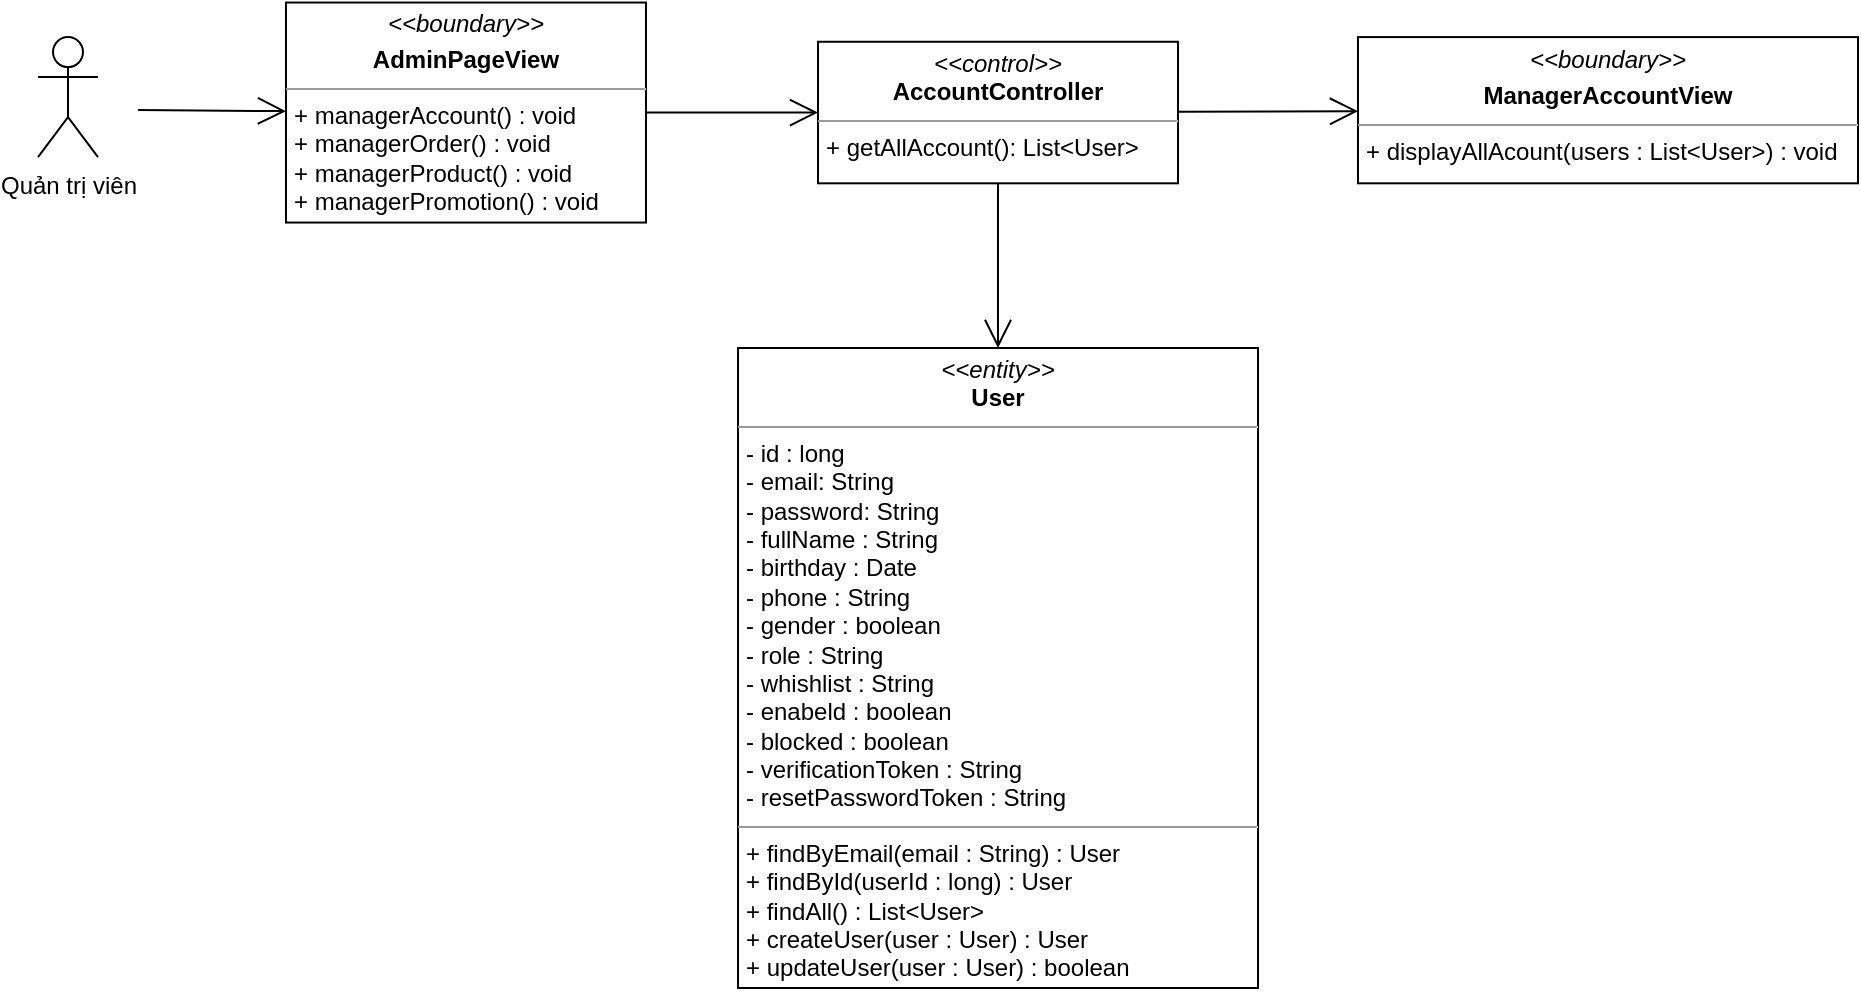 <mxfile version="14.7.6" type="device"><diagram id="IabAoE6qQH740ywjiqEj" name="Page-1"><mxGraphModel dx="1038" dy="521" grid="1" gridSize="10" guides="1" tooltips="1" connect="1" arrows="1" fold="1" page="1" pageScale="1" pageWidth="827" pageHeight="1169" math="0" shadow="0"><root><mxCell id="0"/><mxCell id="1" parent="0"/><mxCell id="fPeD0wAQGcPslvmE8Mgf-1" value="&lt;p style=&quot;margin: 0px ; margin-top: 4px ; text-align: center&quot;&gt;&lt;i&gt;&amp;lt;&amp;lt;boundary&amp;gt;&amp;gt;&lt;/i&gt;&lt;/p&gt;&lt;p style=&quot;margin: 0px ; margin-top: 4px ; text-align: center&quot;&gt;&lt;b&gt;ManagerAccountView&lt;/b&gt;&lt;/p&gt;&lt;hr size=&quot;1&quot;&gt;&lt;p style=&quot;margin: 0px ; margin-left: 4px&quot;&gt;&lt;span&gt;+ displayAllAcount(users : List&amp;lt;User&amp;gt;) : void&lt;/span&gt;&lt;/p&gt;" style="verticalAlign=top;align=left;overflow=fill;fontSize=12;fontFamily=Helvetica;html=1;" parent="1" vertex="1"><mxGeometry x="770" y="44.54" width="250" height="73.12" as="geometry"/></mxCell><mxCell id="fPeD0wAQGcPslvmE8Mgf-4" value="" style="endArrow=open;endFill=1;endSize=12;html=1;" parent="1" source="mIm5cBpM9z8cZF6PnfIY-3" target="fPeD0wAQGcPslvmE8Mgf-1" edge="1"><mxGeometry width="160" relative="1" as="geometry"><mxPoint x="331" y="160" as="sourcePoint"/><mxPoint x="420" y="240" as="targetPoint"/></mxGeometry></mxCell><mxCell id="fPeD0wAQGcPslvmE8Mgf-8" value="&lt;p style=&quot;margin: 0px ; margin-top: 4px ; text-align: center&quot;&gt;&lt;i&gt;&amp;lt;&amp;lt;entity&amp;gt;&amp;gt;&lt;/i&gt;&lt;br&gt;&lt;b&gt;User&lt;/b&gt;&lt;/p&gt;&lt;hr size=&quot;1&quot;&gt;&lt;p style=&quot;margin: 0px ; margin-left: 4px&quot;&gt;- id : long&lt;/p&gt;&lt;p style=&quot;margin: 0px ; margin-left: 4px&quot;&gt;- email: String&lt;br&gt;- password: String&lt;/p&gt;&lt;p style=&quot;margin: 0px ; margin-left: 4px&quot;&gt;- fullName : String&lt;/p&gt;&lt;p style=&quot;margin: 0px ; margin-left: 4px&quot;&gt;- birthday : Date&lt;/p&gt;&lt;p style=&quot;margin: 0px ; margin-left: 4px&quot;&gt;- phone : String&lt;/p&gt;&lt;p style=&quot;margin: 0px ; margin-left: 4px&quot;&gt;- gender : boolean&lt;/p&gt;&lt;p style=&quot;margin: 0px ; margin-left: 4px&quot;&gt;- role : String&lt;/p&gt;&lt;p style=&quot;margin: 0px ; margin-left: 4px&quot;&gt;- whishlist : String&lt;/p&gt;&lt;p style=&quot;margin: 0px ; margin-left: 4px&quot;&gt;- enabeld : boolean&lt;/p&gt;&lt;p style=&quot;margin: 0px ; margin-left: 4px&quot;&gt;- blocked : boolean&lt;/p&gt;&lt;p style=&quot;margin: 0px ; margin-left: 4px&quot;&gt;- verificationToken : String&lt;/p&gt;&lt;p style=&quot;margin: 0px ; margin-left: 4px&quot;&gt;- resetPasswordToken : String&lt;/p&gt;&lt;hr size=&quot;1&quot;&gt;&lt;p style=&quot;margin: 0px 0px 0px 4px&quot;&gt;+ findByEmail(email : String) : User&amp;nbsp;&lt;/p&gt;&lt;p style=&quot;margin: 0px 0px 0px 4px&quot;&gt;+ findById(userId : long) : User&lt;/p&gt;&lt;p style=&quot;margin: 0px 0px 0px 4px&quot;&gt;+ findAll() : List&amp;lt;User&amp;gt;&lt;/p&gt;&lt;p style=&quot;margin: 0px 0px 0px 4px&quot;&gt;+ createUser(user : User) : User&lt;/p&gt;&lt;p style=&quot;margin: 0px 0px 0px 4px&quot;&gt;+ updateUser(user : User) : boolean&lt;/p&gt;" style="verticalAlign=top;align=left;overflow=fill;fontSize=12;fontFamily=Helvetica;html=1;" parent="1" vertex="1"><mxGeometry x="460" y="200" width="260" height="320" as="geometry"/></mxCell><mxCell id="mIm5cBpM9z8cZF6PnfIY-3" value="&lt;p style=&quot;margin: 0px ; margin-top: 4px ; text-align: center&quot;&gt;&lt;i&gt;&amp;lt;&amp;lt;control&amp;gt;&amp;gt;&lt;/i&gt;&lt;br&gt;&lt;b&gt;AccountController&lt;/b&gt;&lt;/p&gt;&lt;hr size=&quot;1&quot;&gt;&lt;p style=&quot;margin: 0px ; margin-left: 4px&quot;&gt;+ getAllAccount(): List&amp;lt;User&amp;gt;&lt;br&gt;&lt;/p&gt;" style="verticalAlign=top;align=left;overflow=fill;fontSize=12;fontFamily=Helvetica;html=1;" parent="1" vertex="1"><mxGeometry x="500" y="46.88" width="180" height="70.78" as="geometry"/></mxCell><mxCell id="mIm5cBpM9z8cZF6PnfIY-8" value="" style="endArrow=open;endFill=1;endSize=12;html=1;" parent="1" source="mIm5cBpM9z8cZF6PnfIY-3" target="fPeD0wAQGcPslvmE8Mgf-8" edge="1"><mxGeometry width="160" relative="1" as="geometry"><mxPoint x="680" y="150" as="sourcePoint"/><mxPoint x="670" y="159.22" as="targetPoint"/></mxGeometry></mxCell><mxCell id="Ke6J0qE-F8s9iwpFcCnL-1" value="&lt;p style=&quot;margin: 0px ; margin-top: 4px ; text-align: center&quot;&gt;&lt;i&gt;&amp;lt;&amp;lt;boundary&amp;gt;&amp;gt;&lt;/i&gt;&lt;/p&gt;&lt;p style=&quot;margin: 0px ; margin-top: 4px ; text-align: center&quot;&gt;&lt;b&gt;AdminPageView&lt;/b&gt;&lt;/p&gt;&lt;hr size=&quot;1&quot;&gt;&lt;p style=&quot;margin: 0px ; margin-left: 4px&quot;&gt;&lt;span&gt;+ managerAccount() : void&lt;/span&gt;&lt;br&gt;&lt;/p&gt;&lt;p style=&quot;margin: 0px ; margin-left: 4px&quot;&gt;&lt;span&gt;+ managerOrder() : void&lt;/span&gt;&lt;/p&gt;&lt;p style=&quot;margin: 0px ; margin-left: 4px&quot;&gt;&lt;span&gt;+ managerProduct() : void&lt;/span&gt;&lt;/p&gt;&lt;p style=&quot;margin: 0px ; margin-left: 4px&quot;&gt;&lt;span&gt;+ managerPromotion() : void&lt;/span&gt;&lt;/p&gt;" style="verticalAlign=top;align=left;overflow=fill;fontSize=12;fontFamily=Helvetica;html=1;" parent="1" vertex="1"><mxGeometry x="234" y="27.27" width="180" height="110" as="geometry"/></mxCell><mxCell id="Ke6J0qE-F8s9iwpFcCnL-2" value="" style="endArrow=open;endFill=1;endSize=12;html=1;" parent="1" source="Ke6J0qE-F8s9iwpFcCnL-1" target="mIm5cBpM9z8cZF6PnfIY-3" edge="1"><mxGeometry width="160" relative="1" as="geometry"><mxPoint x="480" y="220" as="sourcePoint"/><mxPoint x="640" y="220" as="targetPoint"/></mxGeometry></mxCell><mxCell id="rmXtLZwvVvWMhK1NA1pM-1" value="Quản trị viên&lt;br&gt;" style="shape=umlActor;verticalLabelPosition=bottom;verticalAlign=top;html=1;" parent="1" vertex="1"><mxGeometry x="110" y="44.54" width="30" height="60" as="geometry"/></mxCell><mxCell id="rmXtLZwvVvWMhK1NA1pM-2" value="" style="endArrow=open;endFill=1;endSize=12;html=1;" parent="1" target="Ke6J0qE-F8s9iwpFcCnL-1" edge="1"><mxGeometry width="160" relative="1" as="geometry"><mxPoint x="160" y="81" as="sourcePoint"/><mxPoint x="760" y="210" as="targetPoint"/></mxGeometry></mxCell></root></mxGraphModel></diagram></mxfile>